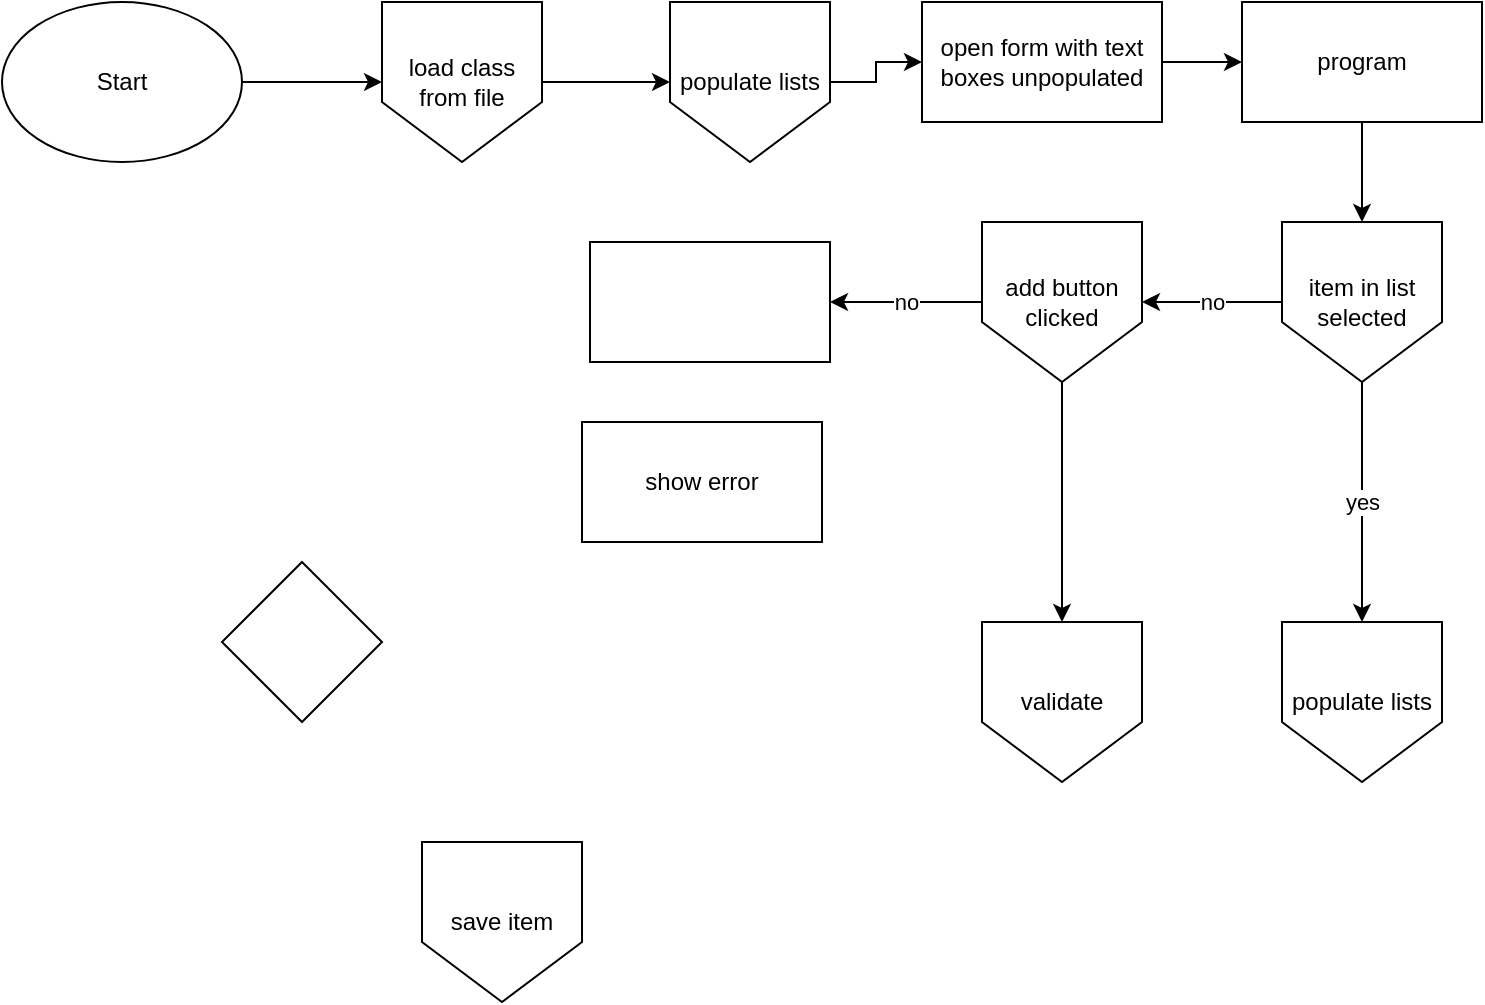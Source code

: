 <mxfile version="13.9.9" type="device"><diagram name="Page-1" id="n6Wm4xatbLt7hEbNFKrT"><mxGraphModel dx="1086" dy="798" grid="1" gridSize="10" guides="1" tooltips="1" connect="1" arrows="1" fold="1" page="1" pageScale="1" pageWidth="827" pageHeight="1169" math="0" shadow="0"><root><mxCell id="0"/><mxCell id="1" parent="0"/><mxCell id="kZCumKLu32Ii8R4TfgAC-3" value="" style="edgeStyle=orthogonalEdgeStyle;rounded=0;orthogonalLoop=1;jettySize=auto;html=1;" edge="1" parent="1" source="Y77Rjj0uk_8qPPd0dGQJ-2" target="kZCumKLu32Ii8R4TfgAC-2"><mxGeometry relative="1" as="geometry"/></mxCell><mxCell id="Y77Rjj0uk_8qPPd0dGQJ-2" value="Start" style="ellipse;whiteSpace=wrap;html=1;" parent="1" vertex="1"><mxGeometry width="120" height="80" as="geometry"/></mxCell><mxCell id="kZCumKLu32Ii8R4TfgAC-5" value="" style="edgeStyle=orthogonalEdgeStyle;rounded=0;orthogonalLoop=1;jettySize=auto;html=1;" edge="1" parent="1" source="kZCumKLu32Ii8R4TfgAC-2" target="kZCumKLu32Ii8R4TfgAC-4"><mxGeometry relative="1" as="geometry"/></mxCell><mxCell id="kZCumKLu32Ii8R4TfgAC-2" value="load class from file" style="shape=offPageConnector;whiteSpace=wrap;html=1;" vertex="1" parent="1"><mxGeometry x="190" width="80" height="80" as="geometry"/></mxCell><mxCell id="kZCumKLu32Ii8R4TfgAC-7" value="" style="edgeStyle=orthogonalEdgeStyle;rounded=0;orthogonalLoop=1;jettySize=auto;html=1;" edge="1" parent="1" source="kZCumKLu32Ii8R4TfgAC-4" target="kZCumKLu32Ii8R4TfgAC-6"><mxGeometry relative="1" as="geometry"/></mxCell><mxCell id="kZCumKLu32Ii8R4TfgAC-4" value="populate lists" style="shape=offPageConnector;whiteSpace=wrap;html=1;" vertex="1" parent="1"><mxGeometry x="334" width="80" height="80" as="geometry"/></mxCell><mxCell id="kZCumKLu32Ii8R4TfgAC-14" value="" style="edgeStyle=orthogonalEdgeStyle;rounded=0;orthogonalLoop=1;jettySize=auto;html=1;" edge="1" parent="1" source="kZCumKLu32Ii8R4TfgAC-6" target="kZCumKLu32Ii8R4TfgAC-13"><mxGeometry relative="1" as="geometry"/></mxCell><mxCell id="kZCumKLu32Ii8R4TfgAC-6" value="open form with text boxes unpopulated" style="rounded=0;whiteSpace=wrap;html=1;" vertex="1" parent="1"><mxGeometry x="460" width="120" height="60" as="geometry"/></mxCell><mxCell id="kZCumKLu32Ii8R4TfgAC-22" value="" style="edgeStyle=orthogonalEdgeStyle;rounded=0;orthogonalLoop=1;jettySize=auto;html=1;" edge="1" parent="1" source="kZCumKLu32Ii8R4TfgAC-13" target="kZCumKLu32Ii8R4TfgAC-21"><mxGeometry relative="1" as="geometry"/></mxCell><mxCell id="kZCumKLu32Ii8R4TfgAC-13" value="program" style="rounded=0;whiteSpace=wrap;html=1;" vertex="1" parent="1"><mxGeometry x="620" width="120" height="60" as="geometry"/></mxCell><mxCell id="kZCumKLu32Ii8R4TfgAC-25" value="no" style="edgeStyle=orthogonalEdgeStyle;rounded=0;orthogonalLoop=1;jettySize=auto;html=1;" edge="1" parent="1" source="kZCumKLu32Ii8R4TfgAC-21" target="kZCumKLu32Ii8R4TfgAC-24"><mxGeometry relative="1" as="geometry"/></mxCell><mxCell id="kZCumKLu32Ii8R4TfgAC-27" value="yes" style="edgeStyle=orthogonalEdgeStyle;rounded=0;orthogonalLoop=1;jettySize=auto;html=1;" edge="1" parent="1" source="kZCumKLu32Ii8R4TfgAC-21" target="kZCumKLu32Ii8R4TfgAC-26"><mxGeometry relative="1" as="geometry"/></mxCell><mxCell id="kZCumKLu32Ii8R4TfgAC-21" value="item in list selected" style="shape=offPageConnector;whiteSpace=wrap;html=1;" vertex="1" parent="1"><mxGeometry x="640" y="110" width="80" height="80" as="geometry"/></mxCell><mxCell id="kZCumKLu32Ii8R4TfgAC-32" value="" style="edgeStyle=orthogonalEdgeStyle;rounded=0;orthogonalLoop=1;jettySize=auto;html=1;" edge="1" parent="1" source="kZCumKLu32Ii8R4TfgAC-24" target="kZCumKLu32Ii8R4TfgAC-31"><mxGeometry relative="1" as="geometry"/></mxCell><mxCell id="kZCumKLu32Ii8R4TfgAC-33" value="no" style="edgeStyle=orthogonalEdgeStyle;rounded=0;orthogonalLoop=1;jettySize=auto;html=1;" edge="1" parent="1" source="kZCumKLu32Ii8R4TfgAC-24" target="kZCumKLu32Ii8R4TfgAC-30"><mxGeometry relative="1" as="geometry"/></mxCell><mxCell id="kZCumKLu32Ii8R4TfgAC-24" value="add button clicked" style="shape=offPageConnector;whiteSpace=wrap;html=1;" vertex="1" parent="1"><mxGeometry x="490" y="110" width="80" height="80" as="geometry"/></mxCell><mxCell id="kZCumKLu32Ii8R4TfgAC-26" value="populate lists" style="shape=offPageConnector;whiteSpace=wrap;html=1;" vertex="1" parent="1"><mxGeometry x="640" y="310" width="80" height="80" as="geometry"/></mxCell><mxCell id="kZCumKLu32Ii8R4TfgAC-28" value="save item" style="shape=offPageConnector;whiteSpace=wrap;html=1;" vertex="1" parent="1"><mxGeometry x="210" y="420" width="80" height="80" as="geometry"/></mxCell><mxCell id="kZCumKLu32Ii8R4TfgAC-30" value="" style="rounded=0;whiteSpace=wrap;html=1;" vertex="1" parent="1"><mxGeometry x="294" y="120" width="120" height="60" as="geometry"/></mxCell><mxCell id="kZCumKLu32Ii8R4TfgAC-31" value="validate" style="shape=offPageConnector;whiteSpace=wrap;html=1;" vertex="1" parent="1"><mxGeometry x="490" y="310" width="80" height="80" as="geometry"/></mxCell><mxCell id="kZCumKLu32Ii8R4TfgAC-34" value="show error" style="rounded=0;whiteSpace=wrap;html=1;" vertex="1" parent="1"><mxGeometry x="290" y="210" width="120" height="60" as="geometry"/></mxCell><mxCell id="kZCumKLu32Ii8R4TfgAC-35" value="" style="rhombus;whiteSpace=wrap;html=1;" vertex="1" parent="1"><mxGeometry x="110" y="280" width="80" height="80" as="geometry"/></mxCell></root></mxGraphModel></diagram></mxfile>